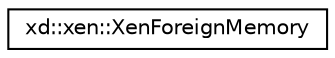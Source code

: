digraph "Graphical Class Hierarchy"
{
  edge [fontname="Helvetica",fontsize="10",labelfontname="Helvetica",labelfontsize="10"];
  node [fontname="Helvetica",fontsize="10",shape=record];
  rankdir="LR";
  Node0 [label="xd::xen::XenForeignMemory",height=0.2,width=0.4,color="black", fillcolor="white", style="filled",URL="$classxd_1_1xen_1_1_xen_foreign_memory.html"];
}

